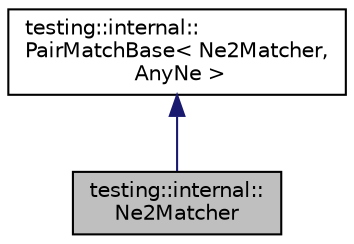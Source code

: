 digraph "testing::internal::Ne2Matcher"
{
  edge [fontname="Helvetica",fontsize="10",labelfontname="Helvetica",labelfontsize="10"];
  node [fontname="Helvetica",fontsize="10",shape=record];
  Node2 [label="testing::internal::\lNe2Matcher",height=0.2,width=0.4,color="black", fillcolor="grey75", style="filled", fontcolor="black"];
  Node3 -> Node2 [dir="back",color="midnightblue",fontsize="10",style="solid",fontname="Helvetica"];
  Node3 [label="testing::internal::\lPairMatchBase\< Ne2Matcher,\l AnyNe \>",height=0.2,width=0.4,color="black", fillcolor="white", style="filled",URL="$classtesting_1_1internal_1_1PairMatchBase.html"];
}

